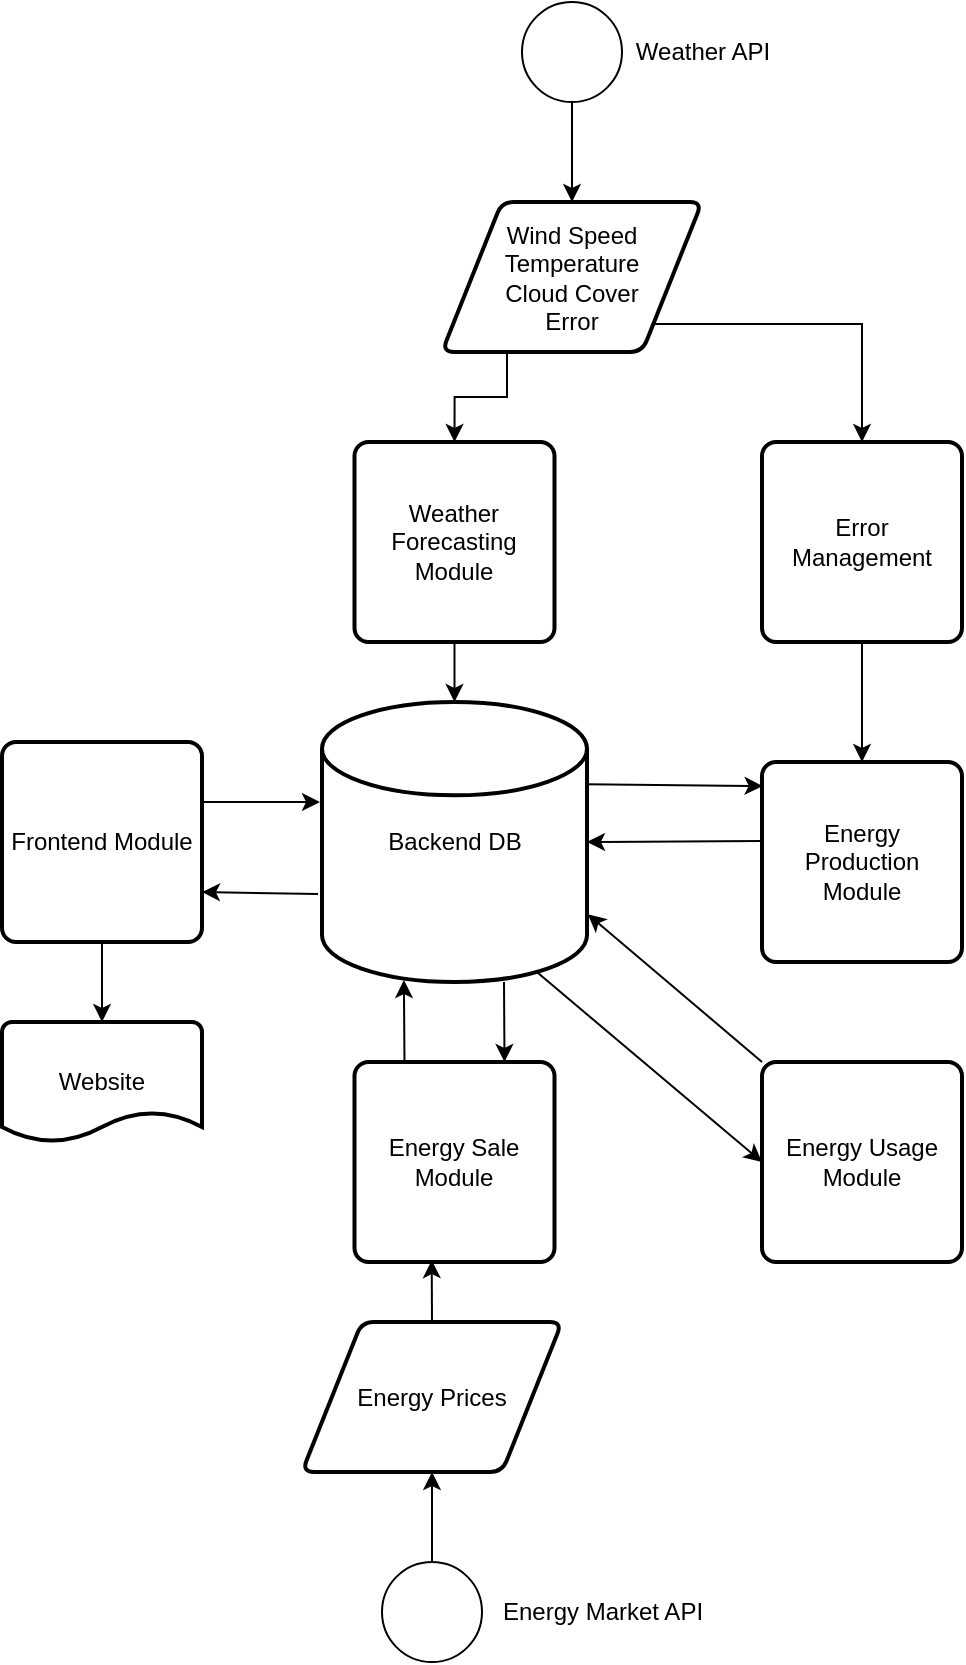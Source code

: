 <mxfile version="14.4.2" type="github">
  <diagram id="C5RBs43oDa-KdzZeNtuy" name="Page-1">
    <mxGraphModel dx="583" dy="653" grid="1" gridSize="10" guides="1" tooltips="1" connect="1" arrows="1" fold="1" page="1" pageScale="1" pageWidth="827" pageHeight="1169" math="0" shadow="0">
      <root>
        <mxCell id="WIyWlLk6GJQsqaUBKTNV-0" />
        <mxCell id="WIyWlLk6GJQsqaUBKTNV-1" parent="WIyWlLk6GJQsqaUBKTNV-0" />
        <mxCell id="kpdjPYLvynA6Ji1GiDuN-0" value="Backend DB" style="strokeWidth=2;html=1;shape=mxgraph.flowchart.database;whiteSpace=wrap;" vertex="1" parent="WIyWlLk6GJQsqaUBKTNV-1">
          <mxGeometry x="340" y="470" width="132.5" height="140" as="geometry" />
        </mxCell>
        <mxCell id="kpdjPYLvynA6Ji1GiDuN-43" style="edgeStyle=orthogonalEdgeStyle;rounded=0;orthogonalLoop=1;jettySize=auto;html=1;exitX=0.25;exitY=1;exitDx=0;exitDy=0;entryX=0.5;entryY=0;entryDx=0;entryDy=0;" edge="1" parent="WIyWlLk6GJQsqaUBKTNV-1" source="kpdjPYLvynA6Ji1GiDuN-1" target="kpdjPYLvynA6Ji1GiDuN-17">
          <mxGeometry relative="1" as="geometry" />
        </mxCell>
        <mxCell id="kpdjPYLvynA6Ji1GiDuN-69" style="edgeStyle=orthogonalEdgeStyle;rounded=0;orthogonalLoop=1;jettySize=auto;html=1;exitX=1;exitY=1;exitDx=0;exitDy=0;entryX=0.5;entryY=0;entryDx=0;entryDy=0;" edge="1" parent="WIyWlLk6GJQsqaUBKTNV-1" source="kpdjPYLvynA6Ji1GiDuN-1" target="kpdjPYLvynA6Ji1GiDuN-18">
          <mxGeometry relative="1" as="geometry" />
        </mxCell>
        <mxCell id="kpdjPYLvynA6Ji1GiDuN-1" value="Wind Speed&lt;br&gt;Temperature&lt;br&gt;Cloud Cover&lt;br&gt;Error" style="shape=parallelogram;html=1;strokeWidth=2;perimeter=parallelogramPerimeter;whiteSpace=wrap;rounded=1;arcSize=12;size=0.23;" vertex="1" parent="WIyWlLk6GJQsqaUBKTNV-1">
          <mxGeometry x="400" y="220" width="130" height="75" as="geometry" />
        </mxCell>
        <mxCell id="kpdjPYLvynA6Ji1GiDuN-45" style="edgeStyle=orthogonalEdgeStyle;rounded=0;orthogonalLoop=1;jettySize=auto;html=1;exitX=0.5;exitY=1;exitDx=0;exitDy=0;" edge="1" parent="WIyWlLk6GJQsqaUBKTNV-1" source="kpdjPYLvynA6Ji1GiDuN-2" target="kpdjPYLvynA6Ji1GiDuN-1">
          <mxGeometry relative="1" as="geometry" />
        </mxCell>
        <mxCell id="kpdjPYLvynA6Ji1GiDuN-2" value="" style="ellipse;whiteSpace=wrap;html=1;aspect=fixed;" vertex="1" parent="WIyWlLk6GJQsqaUBKTNV-1">
          <mxGeometry x="440" y="120" width="50" height="50" as="geometry" />
        </mxCell>
        <mxCell id="kpdjPYLvynA6Ji1GiDuN-37" style="edgeStyle=orthogonalEdgeStyle;rounded=0;orthogonalLoop=1;jettySize=auto;html=1;entryX=0.5;entryY=1;entryDx=0;entryDy=0;" edge="1" parent="WIyWlLk6GJQsqaUBKTNV-1" source="kpdjPYLvynA6Ji1GiDuN-4" target="kpdjPYLvynA6Ji1GiDuN-32">
          <mxGeometry relative="1" as="geometry" />
        </mxCell>
        <mxCell id="kpdjPYLvynA6Ji1GiDuN-4" value="" style="ellipse;whiteSpace=wrap;html=1;aspect=fixed;" vertex="1" parent="WIyWlLk6GJQsqaUBKTNV-1">
          <mxGeometry x="370" y="900" width="50" height="50" as="geometry" />
        </mxCell>
        <mxCell id="kpdjPYLvynA6Ji1GiDuN-13" value="Energy Usage Module" style="rounded=1;whiteSpace=wrap;html=1;absoluteArcSize=1;arcSize=14;strokeWidth=2;" vertex="1" parent="WIyWlLk6GJQsqaUBKTNV-1">
          <mxGeometry x="560" y="650" width="100" height="100" as="geometry" />
        </mxCell>
        <mxCell id="kpdjPYLvynA6Ji1GiDuN-54" style="edgeStyle=orthogonalEdgeStyle;rounded=0;orthogonalLoop=1;jettySize=auto;html=1;exitX=0.5;exitY=1;exitDx=0;exitDy=0;entryX=0.5;entryY=0;entryDx=0;entryDy=0;entryPerimeter=0;" edge="1" parent="WIyWlLk6GJQsqaUBKTNV-1" source="kpdjPYLvynA6Ji1GiDuN-14" target="kpdjPYLvynA6Ji1GiDuN-19">
          <mxGeometry relative="1" as="geometry" />
        </mxCell>
        <mxCell id="kpdjPYLvynA6Ji1GiDuN-14" value="Frontend Module" style="rounded=1;whiteSpace=wrap;html=1;absoluteArcSize=1;arcSize=14;strokeWidth=2;" vertex="1" parent="WIyWlLk6GJQsqaUBKTNV-1">
          <mxGeometry x="180" y="490" width="100" height="100" as="geometry" />
        </mxCell>
        <mxCell id="kpdjPYLvynA6Ji1GiDuN-16" value="Energy Production Module" style="rounded=1;whiteSpace=wrap;html=1;absoluteArcSize=1;arcSize=14;strokeWidth=2;" vertex="1" parent="WIyWlLk6GJQsqaUBKTNV-1">
          <mxGeometry x="560" y="500" width="100" height="100" as="geometry" />
        </mxCell>
        <mxCell id="kpdjPYLvynA6Ji1GiDuN-71" style="edgeStyle=orthogonalEdgeStyle;rounded=0;orthogonalLoop=1;jettySize=auto;html=1;exitX=0.5;exitY=1;exitDx=0;exitDy=0;entryX=0.5;entryY=0;entryDx=0;entryDy=0;entryPerimeter=0;" edge="1" parent="WIyWlLk6GJQsqaUBKTNV-1" source="kpdjPYLvynA6Ji1GiDuN-17" target="kpdjPYLvynA6Ji1GiDuN-0">
          <mxGeometry relative="1" as="geometry" />
        </mxCell>
        <mxCell id="kpdjPYLvynA6Ji1GiDuN-17" value="Weather Forecasting Module" style="rounded=1;whiteSpace=wrap;html=1;absoluteArcSize=1;arcSize=14;strokeWidth=2;" vertex="1" parent="WIyWlLk6GJQsqaUBKTNV-1">
          <mxGeometry x="356.25" y="340" width="100" height="100" as="geometry" />
        </mxCell>
        <mxCell id="kpdjPYLvynA6Ji1GiDuN-70" style="edgeStyle=orthogonalEdgeStyle;rounded=0;orthogonalLoop=1;jettySize=auto;html=1;exitX=0.5;exitY=1;exitDx=0;exitDy=0;entryX=0.5;entryY=0;entryDx=0;entryDy=0;" edge="1" parent="WIyWlLk6GJQsqaUBKTNV-1" source="kpdjPYLvynA6Ji1GiDuN-18" target="kpdjPYLvynA6Ji1GiDuN-16">
          <mxGeometry relative="1" as="geometry" />
        </mxCell>
        <mxCell id="kpdjPYLvynA6Ji1GiDuN-18" value="Error Management" style="rounded=1;whiteSpace=wrap;html=1;absoluteArcSize=1;arcSize=14;strokeWidth=2;" vertex="1" parent="WIyWlLk6GJQsqaUBKTNV-1">
          <mxGeometry x="560" y="340" width="100" height="100" as="geometry" />
        </mxCell>
        <mxCell id="kpdjPYLvynA6Ji1GiDuN-19" value="Website" style="strokeWidth=2;html=1;shape=mxgraph.flowchart.document2;whiteSpace=wrap;size=0.25;" vertex="1" parent="WIyWlLk6GJQsqaUBKTNV-1">
          <mxGeometry x="180" y="630" width="100" height="60" as="geometry" />
        </mxCell>
        <mxCell id="kpdjPYLvynA6Ji1GiDuN-58" style="edgeStyle=orthogonalEdgeStyle;rounded=0;orthogonalLoop=1;jettySize=auto;html=1;exitX=0.5;exitY=0;exitDx=0;exitDy=0;entryX=0.386;entryY=0.991;entryDx=0;entryDy=0;entryPerimeter=0;" edge="1" parent="WIyWlLk6GJQsqaUBKTNV-1" source="kpdjPYLvynA6Ji1GiDuN-32" target="kpdjPYLvynA6Ji1GiDuN-35">
          <mxGeometry relative="1" as="geometry" />
        </mxCell>
        <mxCell id="kpdjPYLvynA6Ji1GiDuN-32" value="Energy Prices" style="shape=parallelogram;html=1;strokeWidth=2;perimeter=parallelogramPerimeter;whiteSpace=wrap;rounded=1;arcSize=12;size=0.23;" vertex="1" parent="WIyWlLk6GJQsqaUBKTNV-1">
          <mxGeometry x="330" y="780" width="130" height="75" as="geometry" />
        </mxCell>
        <mxCell id="kpdjPYLvynA6Ji1GiDuN-35" value="Energy Sale Module" style="rounded=1;whiteSpace=wrap;html=1;absoluteArcSize=1;arcSize=14;strokeWidth=2;" vertex="1" parent="WIyWlLk6GJQsqaUBKTNV-1">
          <mxGeometry x="356.25" y="650" width="100" height="100" as="geometry" />
        </mxCell>
        <mxCell id="kpdjPYLvynA6Ji1GiDuN-50" value="" style="endArrow=classic;html=1;exitX=-0.015;exitY=0.686;exitDx=0;exitDy=0;exitPerimeter=0;entryX=1;entryY=0.75;entryDx=0;entryDy=0;" edge="1" parent="WIyWlLk6GJQsqaUBKTNV-1" source="kpdjPYLvynA6Ji1GiDuN-0" target="kpdjPYLvynA6Ji1GiDuN-14">
          <mxGeometry width="50" height="50" relative="1" as="geometry">
            <mxPoint x="480" y="690" as="sourcePoint" />
            <mxPoint x="530" y="640" as="targetPoint" />
          </mxGeometry>
        </mxCell>
        <mxCell id="kpdjPYLvynA6Ji1GiDuN-51" value="" style="endArrow=classic;html=1;" edge="1" parent="WIyWlLk6GJQsqaUBKTNV-1">
          <mxGeometry width="50" height="50" relative="1" as="geometry">
            <mxPoint x="280" y="520" as="sourcePoint" />
            <mxPoint x="339" y="520" as="targetPoint" />
          </mxGeometry>
        </mxCell>
        <mxCell id="kpdjPYLvynA6Ji1GiDuN-55" value="" style="endArrow=classic;html=1;exitX=0.25;exitY=0;exitDx=0;exitDy=0;entryX=0.309;entryY=0.993;entryDx=0;entryDy=0;entryPerimeter=0;" edge="1" parent="WIyWlLk6GJQsqaUBKTNV-1" source="kpdjPYLvynA6Ji1GiDuN-35" target="kpdjPYLvynA6Ji1GiDuN-0">
          <mxGeometry width="50" height="50" relative="1" as="geometry">
            <mxPoint x="480" y="690" as="sourcePoint" />
            <mxPoint x="530" y="640" as="targetPoint" />
          </mxGeometry>
        </mxCell>
        <mxCell id="kpdjPYLvynA6Ji1GiDuN-56" value="" style="endArrow=classic;html=1;entryX=0.75;entryY=0;entryDx=0;entryDy=0;" edge="1" parent="WIyWlLk6GJQsqaUBKTNV-1" target="kpdjPYLvynA6Ji1GiDuN-35">
          <mxGeometry width="50" height="50" relative="1" as="geometry">
            <mxPoint x="431" y="610" as="sourcePoint" />
            <mxPoint x="390.943" y="619.02" as="targetPoint" />
          </mxGeometry>
        </mxCell>
        <mxCell id="kpdjPYLvynA6Ji1GiDuN-61" value="" style="endArrow=classic;html=1;exitX=0;exitY=0;exitDx=0;exitDy=0;entryX=1.003;entryY=0.758;entryDx=0;entryDy=0;entryPerimeter=0;" edge="1" parent="WIyWlLk6GJQsqaUBKTNV-1" source="kpdjPYLvynA6Ji1GiDuN-13" target="kpdjPYLvynA6Ji1GiDuN-0">
          <mxGeometry width="50" height="50" relative="1" as="geometry">
            <mxPoint x="391.25" y="660" as="sourcePoint" />
            <mxPoint x="474" y="563" as="targetPoint" />
          </mxGeometry>
        </mxCell>
        <mxCell id="kpdjPYLvynA6Ji1GiDuN-64" value="" style="endArrow=classic;html=1;entryX=0;entryY=0.5;entryDx=0;entryDy=0;exitX=0.814;exitY=0.967;exitDx=0;exitDy=0;exitPerimeter=0;" edge="1" parent="WIyWlLk6GJQsqaUBKTNV-1" source="kpdjPYLvynA6Ji1GiDuN-0" target="kpdjPYLvynA6Ji1GiDuN-13">
          <mxGeometry width="50" height="50" relative="1" as="geometry">
            <mxPoint x="449" y="600" as="sourcePoint" />
            <mxPoint x="464.48" y="613.7" as="targetPoint" />
          </mxGeometry>
        </mxCell>
        <mxCell id="kpdjPYLvynA6Ji1GiDuN-66" value="" style="endArrow=classic;html=1;exitX=0.996;exitY=0.294;exitDx=0;exitDy=0;exitPerimeter=0;entryX=0.003;entryY=0.12;entryDx=0;entryDy=0;entryPerimeter=0;" edge="1" parent="WIyWlLk6GJQsqaUBKTNV-1" source="kpdjPYLvynA6Ji1GiDuN-0" target="kpdjPYLvynA6Ji1GiDuN-16">
          <mxGeometry width="50" height="50" relative="1" as="geometry">
            <mxPoint x="550" y="380" as="sourcePoint" />
            <mxPoint x="600" y="330" as="targetPoint" />
          </mxGeometry>
        </mxCell>
        <mxCell id="kpdjPYLvynA6Ji1GiDuN-67" value="" style="endArrow=classic;html=1;exitX=-0.005;exitY=0.395;exitDx=0;exitDy=0;exitPerimeter=0;entryX=1;entryY=0.5;entryDx=0;entryDy=0;entryPerimeter=0;" edge="1" parent="WIyWlLk6GJQsqaUBKTNV-1" source="kpdjPYLvynA6Ji1GiDuN-16" target="kpdjPYLvynA6Ji1GiDuN-0">
          <mxGeometry width="50" height="50" relative="1" as="geometry">
            <mxPoint x="556" y="557" as="sourcePoint" />
            <mxPoint x="474" y="547" as="targetPoint" />
          </mxGeometry>
        </mxCell>
        <mxCell id="kpdjPYLvynA6Ji1GiDuN-72" value="Energy Market API" style="text;html=1;align=center;verticalAlign=middle;resizable=0;points=[];autosize=1;" vertex="1" parent="WIyWlLk6GJQsqaUBKTNV-1">
          <mxGeometry x="420" y="915" width="120" height="20" as="geometry" />
        </mxCell>
        <mxCell id="kpdjPYLvynA6Ji1GiDuN-73" value="Weather API" style="text;html=1;align=center;verticalAlign=middle;resizable=0;points=[];autosize=1;" vertex="1" parent="WIyWlLk6GJQsqaUBKTNV-1">
          <mxGeometry x="490" y="135" width="80" height="20" as="geometry" />
        </mxCell>
      </root>
    </mxGraphModel>
  </diagram>
</mxfile>
